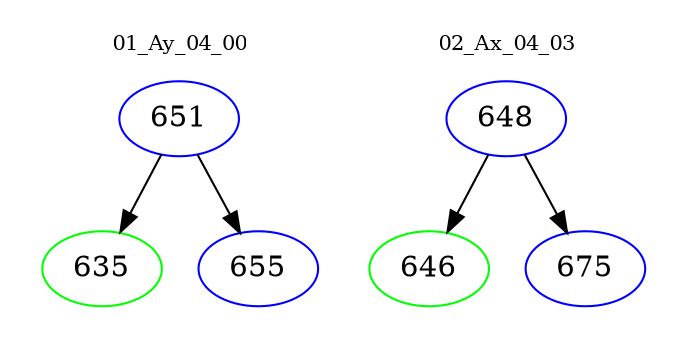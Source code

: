 digraph{
subgraph cluster_0 {
color = white
label = "01_Ay_04_00";
fontsize=10;
T0_651 [label="651", color="blue"]
T0_651 -> T0_635 [color="black"]
T0_635 [label="635", color="green"]
T0_651 -> T0_655 [color="black"]
T0_655 [label="655", color="blue"]
}
subgraph cluster_1 {
color = white
label = "02_Ax_04_03";
fontsize=10;
T1_648 [label="648", color="blue"]
T1_648 -> T1_646 [color="black"]
T1_646 [label="646", color="green"]
T1_648 -> T1_675 [color="black"]
T1_675 [label="675", color="blue"]
}
}
